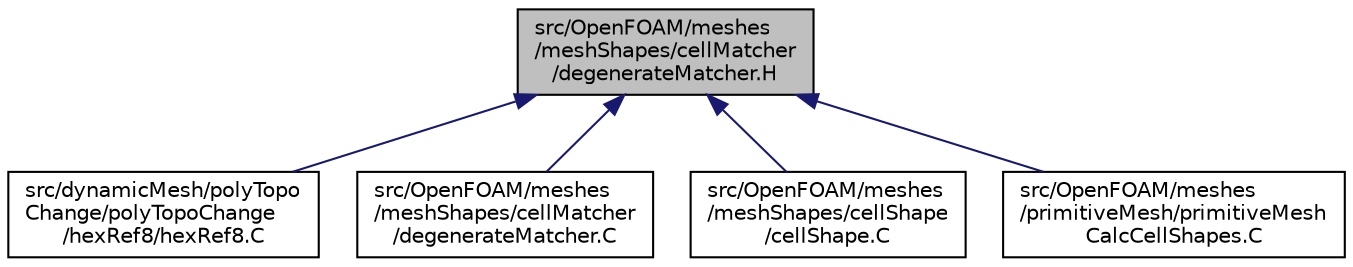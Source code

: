 digraph "src/OpenFOAM/meshes/meshShapes/cellMatcher/degenerateMatcher.H"
{
  bgcolor="transparent";
  edge [fontname="Helvetica",fontsize="10",labelfontname="Helvetica",labelfontsize="10"];
  node [fontname="Helvetica",fontsize="10",shape=record];
  Node1 [label="src/OpenFOAM/meshes\l/meshShapes/cellMatcher\l/degenerateMatcher.H",height=0.2,width=0.4,color="black", fillcolor="grey75", style="filled", fontcolor="black"];
  Node1 -> Node2 [dir="back",color="midnightblue",fontsize="10",style="solid",fontname="Helvetica"];
  Node2 [label="src/dynamicMesh/polyTopo\lChange/polyTopoChange\l/hexRef8/hexRef8.C",height=0.2,width=0.4,color="black",URL="$a05032.html"];
  Node1 -> Node3 [dir="back",color="midnightblue",fontsize="10",style="solid",fontname="Helvetica"];
  Node3 [label="src/OpenFOAM/meshes\l/meshShapes/cellMatcher\l/degenerateMatcher.C",height=0.2,width=0.4,color="black",URL="$a08684.html"];
  Node1 -> Node4 [dir="back",color="midnightblue",fontsize="10",style="solid",fontname="Helvetica"];
  Node4 [label="src/OpenFOAM/meshes\l/meshShapes/cellShape\l/cellShape.C",height=0.2,width=0.4,color="black",URL="$a08705.html"];
  Node1 -> Node5 [dir="back",color="midnightblue",fontsize="10",style="solid",fontname="Helvetica"];
  Node5 [label="src/OpenFOAM/meshes\l/primitiveMesh/primitiveMesh\lCalcCellShapes.C",height=0.2,width=0.4,color="black",URL="$a08912.html"];
}
